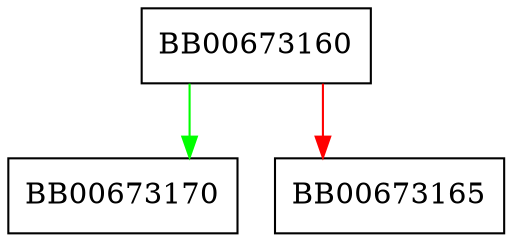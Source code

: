 digraph X509_ATTRIBUTE_count {
  node [shape="box"];
  graph [splines=ortho];
  BB00673160 -> BB00673170 [color="green"];
  BB00673160 -> BB00673165 [color="red"];
}